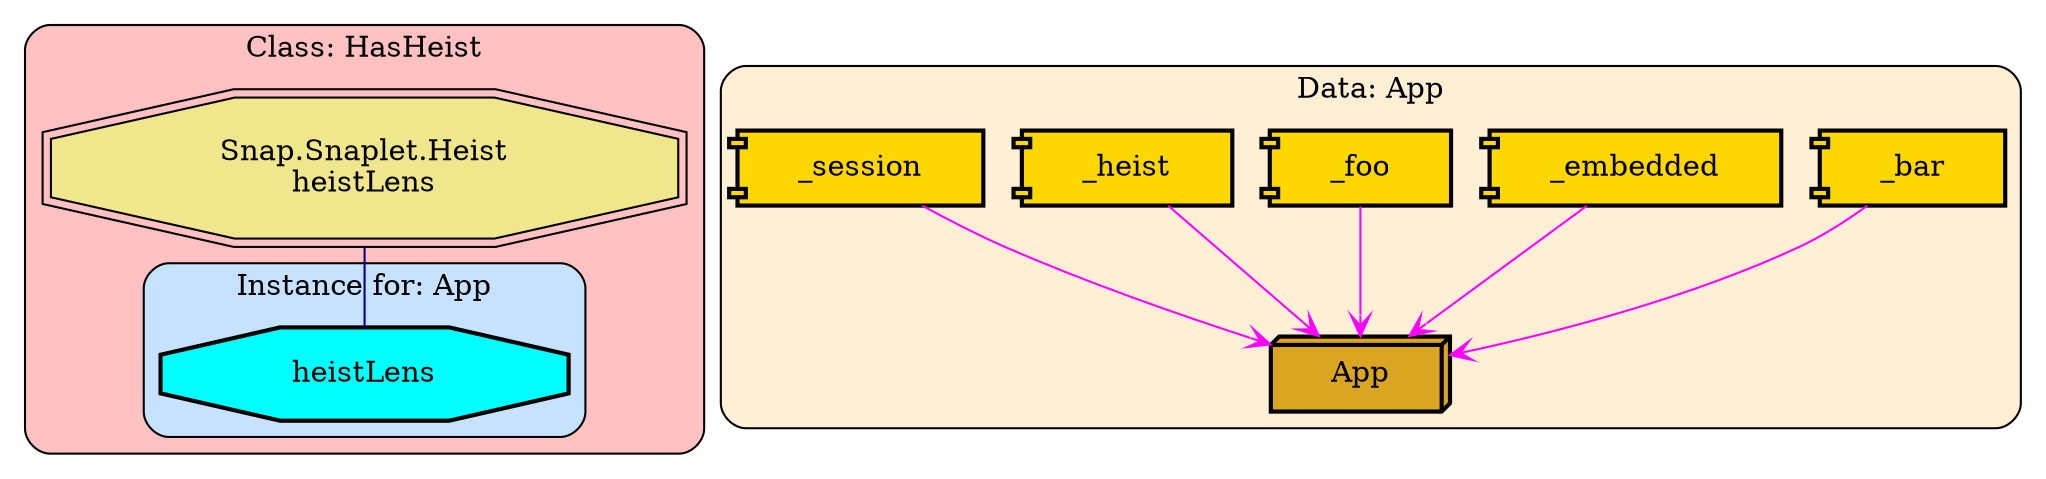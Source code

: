 digraph "Diagram of: Blackbox.Types" {
    node [margin="0.4,0.1"
         ,style=filled];
    subgraph cluster_Class_HasHeist {
        graph [label="Class: HasHeist"
              ,style="filled,rounded"
              ,fillcolor=rosybrown1];
        subgraph cluster_Class_HasHeist_Data_App {
            graph [label="Instance for: App"
                  ,style="filled,rounded"
                  ,fillcolor=slategray1];
            7 [label=heistLens
              ,shape=octagon
              ,fillcolor=cyan
              ,style="filled,bold"];
        }
        8 [label="Snap.Snaplet.Heist\nheistLens"
          ,shape=doubleoctagon
          ,fillcolor=khaki
          ,style="filled,solid"];
    }
    subgraph cluster_Data_App {
        graph [label="Data: App"
              ,style="filled,rounded"
              ,fillcolor=papayawhip];
        1 [label=App
          ,shape=box3d
          ,fillcolor=goldenrod
          ,style="filled,bold"];
        2 [label=_bar
          ,shape=component
          ,fillcolor=gold
          ,style="filled,bold"];
        3 [label=_embedded
          ,shape=component
          ,fillcolor=gold
          ,style="filled,bold"];
        4 [label=_foo
          ,shape=component
          ,fillcolor=gold
          ,style="filled,bold"];
        5 [label=_heist
          ,shape=component
          ,fillcolor=gold
          ,style="filled,bold"];
        6 [label=_session
          ,shape=component
          ,fillcolor=gold
          ,style="filled,bold"];
    }
    2 -> 1 [penwidth=1
           ,color=magenta
           ,arrowtail=odot
           ,arrowhead=vee];
    3 -> 1 [penwidth=1
           ,color=magenta
           ,arrowtail=odot
           ,arrowhead=vee];
    4 -> 1 [penwidth=1
           ,color=magenta
           ,arrowtail=odot
           ,arrowhead=vee];
    5 -> 1 [penwidth=1
           ,color=magenta
           ,arrowtail=odot
           ,arrowhead=vee];
    6 -> 1 [penwidth=1
           ,color=magenta
           ,arrowtail=odot
           ,arrowhead=vee];
    8 -> 7 [penwidth=1
           ,color=navy
           ,dir=none];
}
